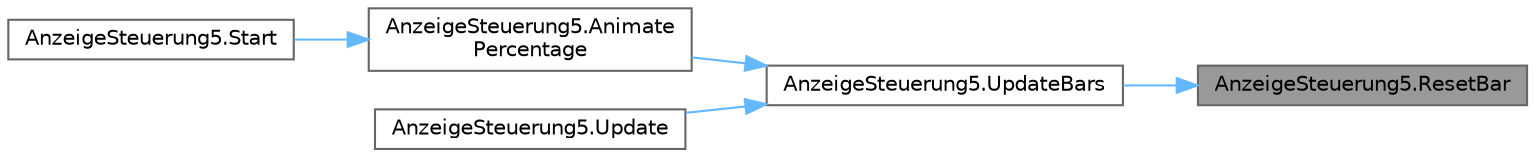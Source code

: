 digraph "AnzeigeSteuerung5.ResetBar"
{
 // LATEX_PDF_SIZE
  bgcolor="transparent";
  edge [fontname=Helvetica,fontsize=10,labelfontname=Helvetica,labelfontsize=10];
  node [fontname=Helvetica,fontsize=10,shape=box,height=0.2,width=0.4];
  rankdir="RL";
  Node1 [id="Node000001",label="AnzeigeSteuerung5.ResetBar",height=0.2,width=0.4,color="gray40", fillcolor="grey60", style="filled", fontcolor="black",tooltip="This method resets the display's bar by changing the mesh."];
  Node1 -> Node2 [id="edge1_Node000001_Node000002",dir="back",color="steelblue1",style="solid",tooltip=" "];
  Node2 [id="Node000002",label="AnzeigeSteuerung5.UpdateBars",height=0.2,width=0.4,color="grey40", fillcolor="white", style="filled",URL="$class_anzeige_steuerung5.html#a04aea8715bc7c47403c1a77f3dcab508",tooltip="This method updates the display's bar."];
  Node2 -> Node3 [id="edge2_Node000002_Node000003",dir="back",color="steelblue1",style="solid",tooltip=" "];
  Node3 [id="Node000003",label="AnzeigeSteuerung5.Animate\lPercentage",height=0.2,width=0.4,color="grey40", fillcolor="white", style="filled",URL="$class_anzeige_steuerung5.html#ad6a460b26b84834a2a9f808f41d50880",tooltip="This method animates the display's bar in three steps."];
  Node3 -> Node4 [id="edge3_Node000003_Node000004",dir="back",color="steelblue1",style="solid",tooltip=" "];
  Node4 [id="Node000004",label="AnzeigeSteuerung5.Start",height=0.2,width=0.4,color="grey40", fillcolor="white", style="filled",URL="$class_anzeige_steuerung5.html#acedbd68d406eef92eedb328e3f61ebcc",tooltip="This method initialises the display."];
  Node2 -> Node5 [id="edge4_Node000002_Node000005",dir="back",color="steelblue1",style="solid",tooltip=" "];
  Node5 [id="Node000005",label="AnzeigeSteuerung5.Update",height=0.2,width=0.4,color="grey40", fillcolor="white", style="filled",URL="$class_anzeige_steuerung5.html#a37b3da2f9e30b89669c2df48d69b9967",tooltip="This method updates the display's bar if the current frame's percentage is different from last frame'..."];
}
